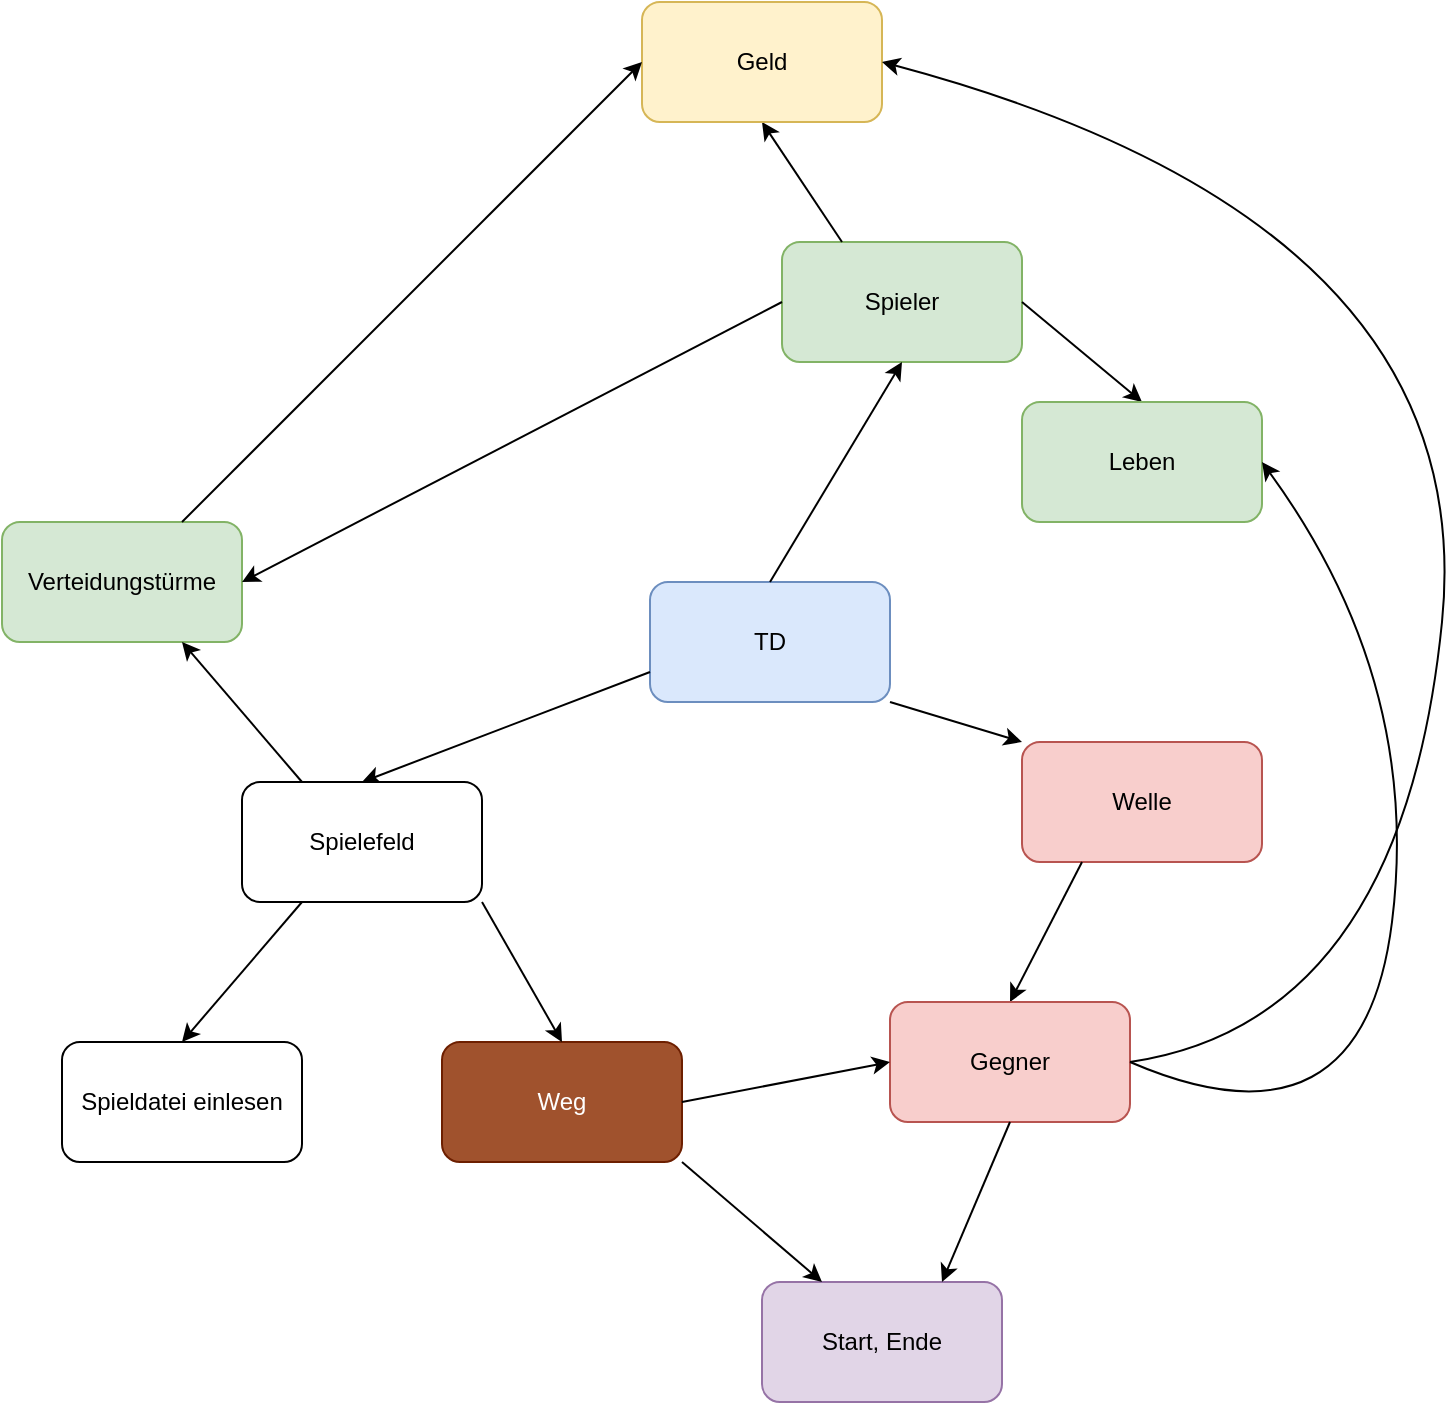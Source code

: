 <mxfile version="13.6.5" type="onedrive"><diagram id="X56iJrHSI5BGfm0n1wXM" name="Page-1"><mxGraphModel dx="1182" dy="1930" grid="1" gridSize="10" guides="1" tooltips="1" connect="1" arrows="1" fold="1" page="1" pageScale="1" pageWidth="827" pageHeight="1169" math="0" shadow="0"><root><mxCell id="0"/><mxCell id="1" parent="0"/><mxCell id="vh5DIW-haV5_zEgs-vJ9-1" value="TD" style="rounded=1;whiteSpace=wrap;html=1;fillColor=#dae8fc;strokeColor=#6c8ebf;" vertex="1" parent="1"><mxGeometry x="414" y="270" width="120" height="60" as="geometry"/></mxCell><mxCell id="vh5DIW-haV5_zEgs-vJ9-2" value="" style="endArrow=classic;html=1;exitX=0;exitY=0.75;exitDx=0;exitDy=0;entryX=0.5;entryY=0;entryDx=0;entryDy=0;" edge="1" parent="1" source="vh5DIW-haV5_zEgs-vJ9-1" target="vh5DIW-haV5_zEgs-vJ9-3"><mxGeometry width="50" height="50" relative="1" as="geometry"><mxPoint x="390" y="410" as="sourcePoint"/><mxPoint x="280" y="370" as="targetPoint"/></mxGeometry></mxCell><mxCell id="vh5DIW-haV5_zEgs-vJ9-3" value="Spielefeld" style="rounded=1;whiteSpace=wrap;html=1;" vertex="1" parent="1"><mxGeometry x="210" y="370" width="120" height="60" as="geometry"/></mxCell><mxCell id="vh5DIW-haV5_zEgs-vJ9-4" value="Weg" style="rounded=1;whiteSpace=wrap;html=1;fillColor=#a0522d;strokeColor=#6D1F00;fontColor=#ffffff;" vertex="1" parent="1"><mxGeometry x="310" y="500" width="120" height="60" as="geometry"/></mxCell><mxCell id="vh5DIW-haV5_zEgs-vJ9-5" value="" style="endArrow=classic;html=1;exitX=1;exitY=1;exitDx=0;exitDy=0;entryX=0.5;entryY=0;entryDx=0;entryDy=0;" edge="1" parent="1" source="vh5DIW-haV5_zEgs-vJ9-3" target="vh5DIW-haV5_zEgs-vJ9-4"><mxGeometry width="50" height="50" relative="1" as="geometry"><mxPoint x="390" y="410" as="sourcePoint"/><mxPoint x="440" y="360" as="targetPoint"/></mxGeometry></mxCell><mxCell id="vh5DIW-haV5_zEgs-vJ9-6" value="Spieldatei einlesen" style="rounded=1;whiteSpace=wrap;html=1;" vertex="1" parent="1"><mxGeometry x="120" y="500" width="120" height="60" as="geometry"/></mxCell><mxCell id="vh5DIW-haV5_zEgs-vJ9-7" value="" style="endArrow=classic;html=1;exitX=0.25;exitY=1;exitDx=0;exitDy=0;entryX=0.5;entryY=0;entryDx=0;entryDy=0;" edge="1" parent="1" source="vh5DIW-haV5_zEgs-vJ9-3" target="vh5DIW-haV5_zEgs-vJ9-6"><mxGeometry width="50" height="50" relative="1" as="geometry"><mxPoint x="120" y="470" as="sourcePoint"/><mxPoint x="170" y="420" as="targetPoint"/></mxGeometry></mxCell><mxCell id="vh5DIW-haV5_zEgs-vJ9-8" value="Verteidungstürme" style="rounded=1;whiteSpace=wrap;html=1;fillColor=#d5e8d4;strokeColor=#82b366;" vertex="1" parent="1"><mxGeometry x="90" y="240" width="120" height="60" as="geometry"/></mxCell><mxCell id="vh5DIW-haV5_zEgs-vJ9-9" value="" style="endArrow=classic;html=1;entryX=0.75;entryY=1;entryDx=0;entryDy=0;exitX=0.25;exitY=0;exitDx=0;exitDy=0;" edge="1" parent="1" source="vh5DIW-haV5_zEgs-vJ9-3" target="vh5DIW-haV5_zEgs-vJ9-8"><mxGeometry width="50" height="50" relative="1" as="geometry"><mxPoint x="390" y="410" as="sourcePoint"/><mxPoint x="440" y="360" as="targetPoint"/></mxGeometry></mxCell><mxCell id="vh5DIW-haV5_zEgs-vJ9-10" value="Start, Ende" style="rounded=1;whiteSpace=wrap;html=1;fillColor=#e1d5e7;strokeColor=#9673a6;" vertex="1" parent="1"><mxGeometry x="470" y="620" width="120" height="60" as="geometry"/></mxCell><mxCell id="vh5DIW-haV5_zEgs-vJ9-11" value="" style="endArrow=classic;html=1;exitX=1;exitY=1;exitDx=0;exitDy=0;entryX=0.25;entryY=0;entryDx=0;entryDy=0;" edge="1" parent="1" source="vh5DIW-haV5_zEgs-vJ9-4" target="vh5DIW-haV5_zEgs-vJ9-10"><mxGeometry width="50" height="50" relative="1" as="geometry"><mxPoint x="390" y="410" as="sourcePoint"/><mxPoint x="440" y="360" as="targetPoint"/></mxGeometry></mxCell><mxCell id="vh5DIW-haV5_zEgs-vJ9-12" value="Welle" style="rounded=1;whiteSpace=wrap;html=1;fillColor=#f8cecc;strokeColor=#b85450;" vertex="1" parent="1"><mxGeometry x="600" y="350" width="120" height="60" as="geometry"/></mxCell><mxCell id="vh5DIW-haV5_zEgs-vJ9-13" value="Spieler" style="rounded=1;whiteSpace=wrap;html=1;fillColor=#d5e8d4;strokeColor=#82b366;" vertex="1" parent="1"><mxGeometry x="480" y="100" width="120" height="60" as="geometry"/></mxCell><mxCell id="vh5DIW-haV5_zEgs-vJ9-14" value="" style="endArrow=classic;html=1;exitX=0.5;exitY=0;exitDx=0;exitDy=0;entryX=0.5;entryY=1;entryDx=0;entryDy=0;" edge="1" parent="1" source="vh5DIW-haV5_zEgs-vJ9-1" target="vh5DIW-haV5_zEgs-vJ9-13"><mxGeometry width="50" height="50" relative="1" as="geometry"><mxPoint x="490" y="260" as="sourcePoint"/><mxPoint x="540" y="210" as="targetPoint"/></mxGeometry></mxCell><mxCell id="vh5DIW-haV5_zEgs-vJ9-15" value="" style="endArrow=classic;html=1;exitX=1;exitY=1;exitDx=0;exitDy=0;entryX=0;entryY=0;entryDx=0;entryDy=0;" edge="1" parent="1" source="vh5DIW-haV5_zEgs-vJ9-1" target="vh5DIW-haV5_zEgs-vJ9-12"><mxGeometry width="50" height="50" relative="1" as="geometry"><mxPoint x="560" y="440" as="sourcePoint"/><mxPoint x="610" y="390" as="targetPoint"/></mxGeometry></mxCell><mxCell id="vh5DIW-haV5_zEgs-vJ9-16" value="" style="endArrow=classic;html=1;exitX=0.25;exitY=1;exitDx=0;exitDy=0;entryX=0.5;entryY=0;entryDx=0;entryDy=0;" edge="1" parent="1" source="vh5DIW-haV5_zEgs-vJ9-12" target="vh5DIW-haV5_zEgs-vJ9-18"><mxGeometry width="50" height="50" relative="1" as="geometry"><mxPoint x="700" y="500" as="sourcePoint"/><mxPoint x="580" y="480" as="targetPoint"/></mxGeometry></mxCell><mxCell id="vh5DIW-haV5_zEgs-vJ9-18" value="Gegner" style="rounded=1;whiteSpace=wrap;html=1;fillColor=#f8cecc;strokeColor=#b85450;" vertex="1" parent="1"><mxGeometry x="534" y="480" width="120" height="60" as="geometry"/></mxCell><mxCell id="vh5DIW-haV5_zEgs-vJ9-19" value="" style="endArrow=classic;html=1;exitX=0.5;exitY=1;exitDx=0;exitDy=0;entryX=0.75;entryY=0;entryDx=0;entryDy=0;" edge="1" parent="1" source="vh5DIW-haV5_zEgs-vJ9-18" target="vh5DIW-haV5_zEgs-vJ9-10"><mxGeometry width="50" height="50" relative="1" as="geometry"><mxPoint x="670" y="610" as="sourcePoint"/><mxPoint x="720" y="560" as="targetPoint"/></mxGeometry></mxCell><mxCell id="vh5DIW-haV5_zEgs-vJ9-21" value="" style="endArrow=classic;html=1;entryX=1;entryY=0.5;entryDx=0;entryDy=0;exitX=0;exitY=0.5;exitDx=0;exitDy=0;" edge="1" parent="1" source="vh5DIW-haV5_zEgs-vJ9-13" target="vh5DIW-haV5_zEgs-vJ9-8"><mxGeometry width="50" height="50" relative="1" as="geometry"><mxPoint x="360" y="200" as="sourcePoint"/><mxPoint x="410" y="150" as="targetPoint"/></mxGeometry></mxCell><mxCell id="vh5DIW-haV5_zEgs-vJ9-22" value="" style="endArrow=classic;html=1;exitX=0.25;exitY=0;exitDx=0;exitDy=0;entryX=0.5;entryY=1;entryDx=0;entryDy=0;" edge="1" parent="1" source="vh5DIW-haV5_zEgs-vJ9-13" target="vh5DIW-haV5_zEgs-vJ9-23"><mxGeometry width="50" height="50" relative="1" as="geometry"><mxPoint x="340" y="150" as="sourcePoint"/><mxPoint x="480" y="40" as="targetPoint"/></mxGeometry></mxCell><mxCell id="vh5DIW-haV5_zEgs-vJ9-23" value="Geld" style="rounded=1;whiteSpace=wrap;html=1;fillColor=#fff2cc;strokeColor=#d6b656;" vertex="1" parent="1"><mxGeometry x="410" y="-20" width="120" height="60" as="geometry"/></mxCell><mxCell id="vh5DIW-haV5_zEgs-vJ9-24" value="" style="endArrow=classic;html=1;entryX=0;entryY=0.5;entryDx=0;entryDy=0;exitX=0.75;exitY=0;exitDx=0;exitDy=0;" edge="1" parent="1" source="vh5DIW-haV5_zEgs-vJ9-8" target="vh5DIW-haV5_zEgs-vJ9-23"><mxGeometry width="50" height="50" relative="1" as="geometry"><mxPoint x="240" y="220" as="sourcePoint"/><mxPoint x="680" y="40" as="targetPoint"/></mxGeometry></mxCell><mxCell id="vh5DIW-haV5_zEgs-vJ9-25" value="" style="curved=1;endArrow=classic;html=1;exitX=1;exitY=0.5;exitDx=0;exitDy=0;entryX=1;entryY=0.5;entryDx=0;entryDy=0;" edge="1" parent="1" source="vh5DIW-haV5_zEgs-vJ9-18" target="vh5DIW-haV5_zEgs-vJ9-23"><mxGeometry width="50" height="50" relative="1" as="geometry"><mxPoint x="740" y="520" as="sourcePoint"/><mxPoint x="790" y="470" as="targetPoint"/><Array as="points"><mxPoint x="790" y="490"/><mxPoint x="830" y="90"/></Array></mxGeometry></mxCell><mxCell id="vh5DIW-haV5_zEgs-vJ9-26" value="" style="endArrow=classic;html=1;exitX=1;exitY=0.5;exitDx=0;exitDy=0;entryX=0.5;entryY=0;entryDx=0;entryDy=0;" edge="1" parent="1" source="vh5DIW-haV5_zEgs-vJ9-13" target="vh5DIW-haV5_zEgs-vJ9-27"><mxGeometry width="50" height="50" relative="1" as="geometry"><mxPoint x="620" y="130" as="sourcePoint"/><mxPoint x="630" y="180" as="targetPoint"/></mxGeometry></mxCell><mxCell id="vh5DIW-haV5_zEgs-vJ9-27" value="Leben" style="rounded=1;whiteSpace=wrap;html=1;fillColor=#d5e8d4;strokeColor=#82b366;" vertex="1" parent="1"><mxGeometry x="600" y="180" width="120" height="60" as="geometry"/></mxCell><mxCell id="vh5DIW-haV5_zEgs-vJ9-28" value="" style="curved=1;endArrow=classic;html=1;exitX=1;exitY=0.5;exitDx=0;exitDy=0;entryX=1;entryY=0.5;entryDx=0;entryDy=0;" edge="1" parent="1" source="vh5DIW-haV5_zEgs-vJ9-18" target="vh5DIW-haV5_zEgs-vJ9-27"><mxGeometry width="50" height="50" relative="1" as="geometry"><mxPoint x="690" y="590" as="sourcePoint"/><mxPoint x="740" y="540" as="targetPoint"/><Array as="points"><mxPoint x="770" y="560"/><mxPoint x="800" y="320"/></Array></mxGeometry></mxCell><mxCell id="vh5DIW-haV5_zEgs-vJ9-30" value="" style="endArrow=classic;html=1;exitX=1;exitY=0.5;exitDx=0;exitDy=0;entryX=0;entryY=0.5;entryDx=0;entryDy=0;" edge="1" parent="1" source="vh5DIW-haV5_zEgs-vJ9-4" target="vh5DIW-haV5_zEgs-vJ9-18"><mxGeometry width="50" height="50" relative="1" as="geometry"><mxPoint x="480" y="320" as="sourcePoint"/><mxPoint x="530" y="270" as="targetPoint"/></mxGeometry></mxCell></root></mxGraphModel></diagram></mxfile>